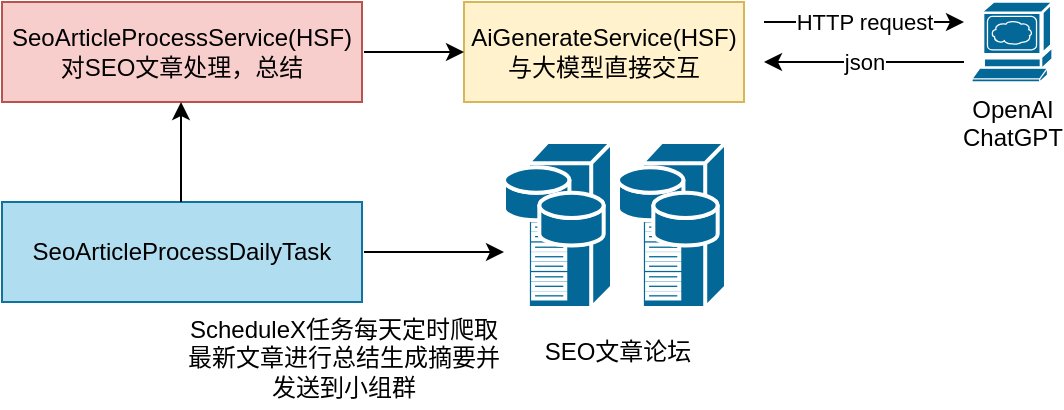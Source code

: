 <mxfile version="21.6.8" type="github">
  <diagram name="第 1 页" id="3JGEkbxYB8eR9lTnZSir">
    <mxGraphModel dx="985" dy="553" grid="1" gridSize="10" guides="1" tooltips="1" connect="1" arrows="1" fold="1" page="1" pageScale="1" pageWidth="827" pageHeight="1169" math="0" shadow="0">
      <root>
        <mxCell id="0" />
        <mxCell id="1" parent="0" />
        <mxCell id="P6E9gaAujzoY7Z_B9MhC-1" value="AiGenerateService(HSF)&lt;br&gt;与大模型直接交互" style="rounded=0;whiteSpace=wrap;html=1;fillColor=#fff2cc;strokeColor=#d6b656;" vertex="1" parent="1">
          <mxGeometry x="380" y="230" width="140" height="50" as="geometry" />
        </mxCell>
        <mxCell id="P6E9gaAujzoY7Z_B9MhC-2" value="SeoArticleProcessService(HSF)&lt;br&gt;对SEO文章处理，总结" style="rounded=0;whiteSpace=wrap;html=1;fillColor=#f8cecc;strokeColor=#b85450;" vertex="1" parent="1">
          <mxGeometry x="149" y="230" width="180" height="50" as="geometry" />
        </mxCell>
        <mxCell id="P6E9gaAujzoY7Z_B9MhC-3" value="OpenAI&lt;br&gt;ChatGPT" style="shape=mxgraph.cisco.servers.www_server;sketch=0;html=1;pointerEvents=1;dashed=0;fillColor=#036897;strokeColor=#ffffff;strokeWidth=2;verticalLabelPosition=bottom;verticalAlign=top;align=center;outlineConnect=0;" vertex="1" parent="1">
          <mxGeometry x="634" y="230" width="40" height="40" as="geometry" />
        </mxCell>
        <mxCell id="P6E9gaAujzoY7Z_B9MhC-5" value="" style="endArrow=classic;html=1;rounded=0;" edge="1" parent="1">
          <mxGeometry relative="1" as="geometry">
            <mxPoint x="530" y="240" as="sourcePoint" />
            <mxPoint x="630" y="240" as="targetPoint" />
          </mxGeometry>
        </mxCell>
        <mxCell id="P6E9gaAujzoY7Z_B9MhC-6" value="HTTP request" style="edgeLabel;resizable=0;html=1;align=center;verticalAlign=middle;" connectable="0" vertex="1" parent="P6E9gaAujzoY7Z_B9MhC-5">
          <mxGeometry relative="1" as="geometry" />
        </mxCell>
        <mxCell id="P6E9gaAujzoY7Z_B9MhC-7" value="" style="endArrow=classic;html=1;rounded=0;" edge="1" parent="1">
          <mxGeometry relative="1" as="geometry">
            <mxPoint x="630" y="260" as="sourcePoint" />
            <mxPoint x="530" y="260" as="targetPoint" />
          </mxGeometry>
        </mxCell>
        <mxCell id="P6E9gaAujzoY7Z_B9MhC-8" value="json" style="edgeLabel;resizable=0;html=1;align=center;verticalAlign=middle;" connectable="0" vertex="1" parent="P6E9gaAujzoY7Z_B9MhC-7">
          <mxGeometry relative="1" as="geometry" />
        </mxCell>
        <mxCell id="P6E9gaAujzoY7Z_B9MhC-11" value="" style="endArrow=classic;html=1;rounded=0;entryX=0;entryY=0.5;entryDx=0;entryDy=0;" edge="1" parent="1" target="P6E9gaAujzoY7Z_B9MhC-1">
          <mxGeometry width="50" height="50" relative="1" as="geometry">
            <mxPoint x="330" y="255" as="sourcePoint" />
            <mxPoint x="370" y="254.5" as="targetPoint" />
          </mxGeometry>
        </mxCell>
        <mxCell id="P6E9gaAujzoY7Z_B9MhC-12" value="" style="shape=mxgraph.cisco.servers.storage_server;sketch=0;html=1;pointerEvents=1;dashed=0;fillColor=#036897;strokeColor=#ffffff;strokeWidth=2;verticalLabelPosition=bottom;verticalAlign=top;align=center;outlineConnect=0;" vertex="1" parent="1">
          <mxGeometry x="400" y="300" width="54" height="83" as="geometry" />
        </mxCell>
        <mxCell id="P6E9gaAujzoY7Z_B9MhC-13" value="SeoArticleProcessDailyTask" style="rounded=0;whiteSpace=wrap;html=1;fillColor=#b1ddf0;strokeColor=#10739e;" vertex="1" parent="1">
          <mxGeometry x="149" y="330" width="180" height="50" as="geometry" />
        </mxCell>
        <mxCell id="P6E9gaAujzoY7Z_B9MhC-14" value="" style="endArrow=classic;html=1;rounded=0;" edge="1" parent="1">
          <mxGeometry width="50" height="50" relative="1" as="geometry">
            <mxPoint x="238.5" y="330" as="sourcePoint" />
            <mxPoint x="238.5" y="280" as="targetPoint" />
          </mxGeometry>
        </mxCell>
        <mxCell id="P6E9gaAujzoY7Z_B9MhC-15" value="" style="endArrow=classic;html=1;rounded=0;" edge="1" parent="1">
          <mxGeometry width="50" height="50" relative="1" as="geometry">
            <mxPoint x="330" y="355" as="sourcePoint" />
            <mxPoint x="400" y="355" as="targetPoint" />
          </mxGeometry>
        </mxCell>
        <mxCell id="P6E9gaAujzoY7Z_B9MhC-16" value="" style="shape=mxgraph.cisco.servers.storage_server;sketch=0;html=1;pointerEvents=1;dashed=0;fillColor=#036897;strokeColor=#ffffff;strokeWidth=2;verticalLabelPosition=bottom;verticalAlign=top;align=center;outlineConnect=0;" vertex="1" parent="1">
          <mxGeometry x="457" y="300" width="54" height="83" as="geometry" />
        </mxCell>
        <mxCell id="P6E9gaAujzoY7Z_B9MhC-17" value="SEO文章论坛" style="text;html=1;strokeColor=none;fillColor=none;align=center;verticalAlign=middle;whiteSpace=wrap;rounded=0;" vertex="1" parent="1">
          <mxGeometry x="417" y="390" width="80" height="30" as="geometry" />
        </mxCell>
        <mxCell id="P6E9gaAujzoY7Z_B9MhC-18" value="&lt;div class=&quot;lake-content&quot;&gt;ScheduleX任务每天定时爬取最新文章进行总结生成摘要并发送到小组群&lt;/div&gt;" style="text;html=1;strokeColor=none;fillColor=none;align=center;verticalAlign=middle;whiteSpace=wrap;rounded=0;" vertex="1" parent="1">
          <mxGeometry x="240" y="383" width="160" height="50" as="geometry" />
        </mxCell>
      </root>
    </mxGraphModel>
  </diagram>
</mxfile>
